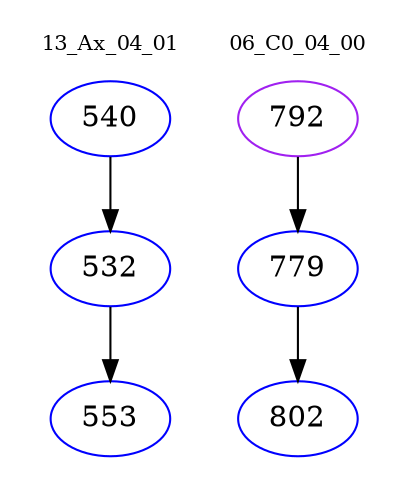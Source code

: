 digraph{
subgraph cluster_0 {
color = white
label = "13_Ax_04_01";
fontsize=10;
T0_540 [label="540", color="blue"]
T0_540 -> T0_532 [color="black"]
T0_532 [label="532", color="blue"]
T0_532 -> T0_553 [color="black"]
T0_553 [label="553", color="blue"]
}
subgraph cluster_1 {
color = white
label = "06_C0_04_00";
fontsize=10;
T1_792 [label="792", color="purple"]
T1_792 -> T1_779 [color="black"]
T1_779 [label="779", color="blue"]
T1_779 -> T1_802 [color="black"]
T1_802 [label="802", color="blue"]
}
}
